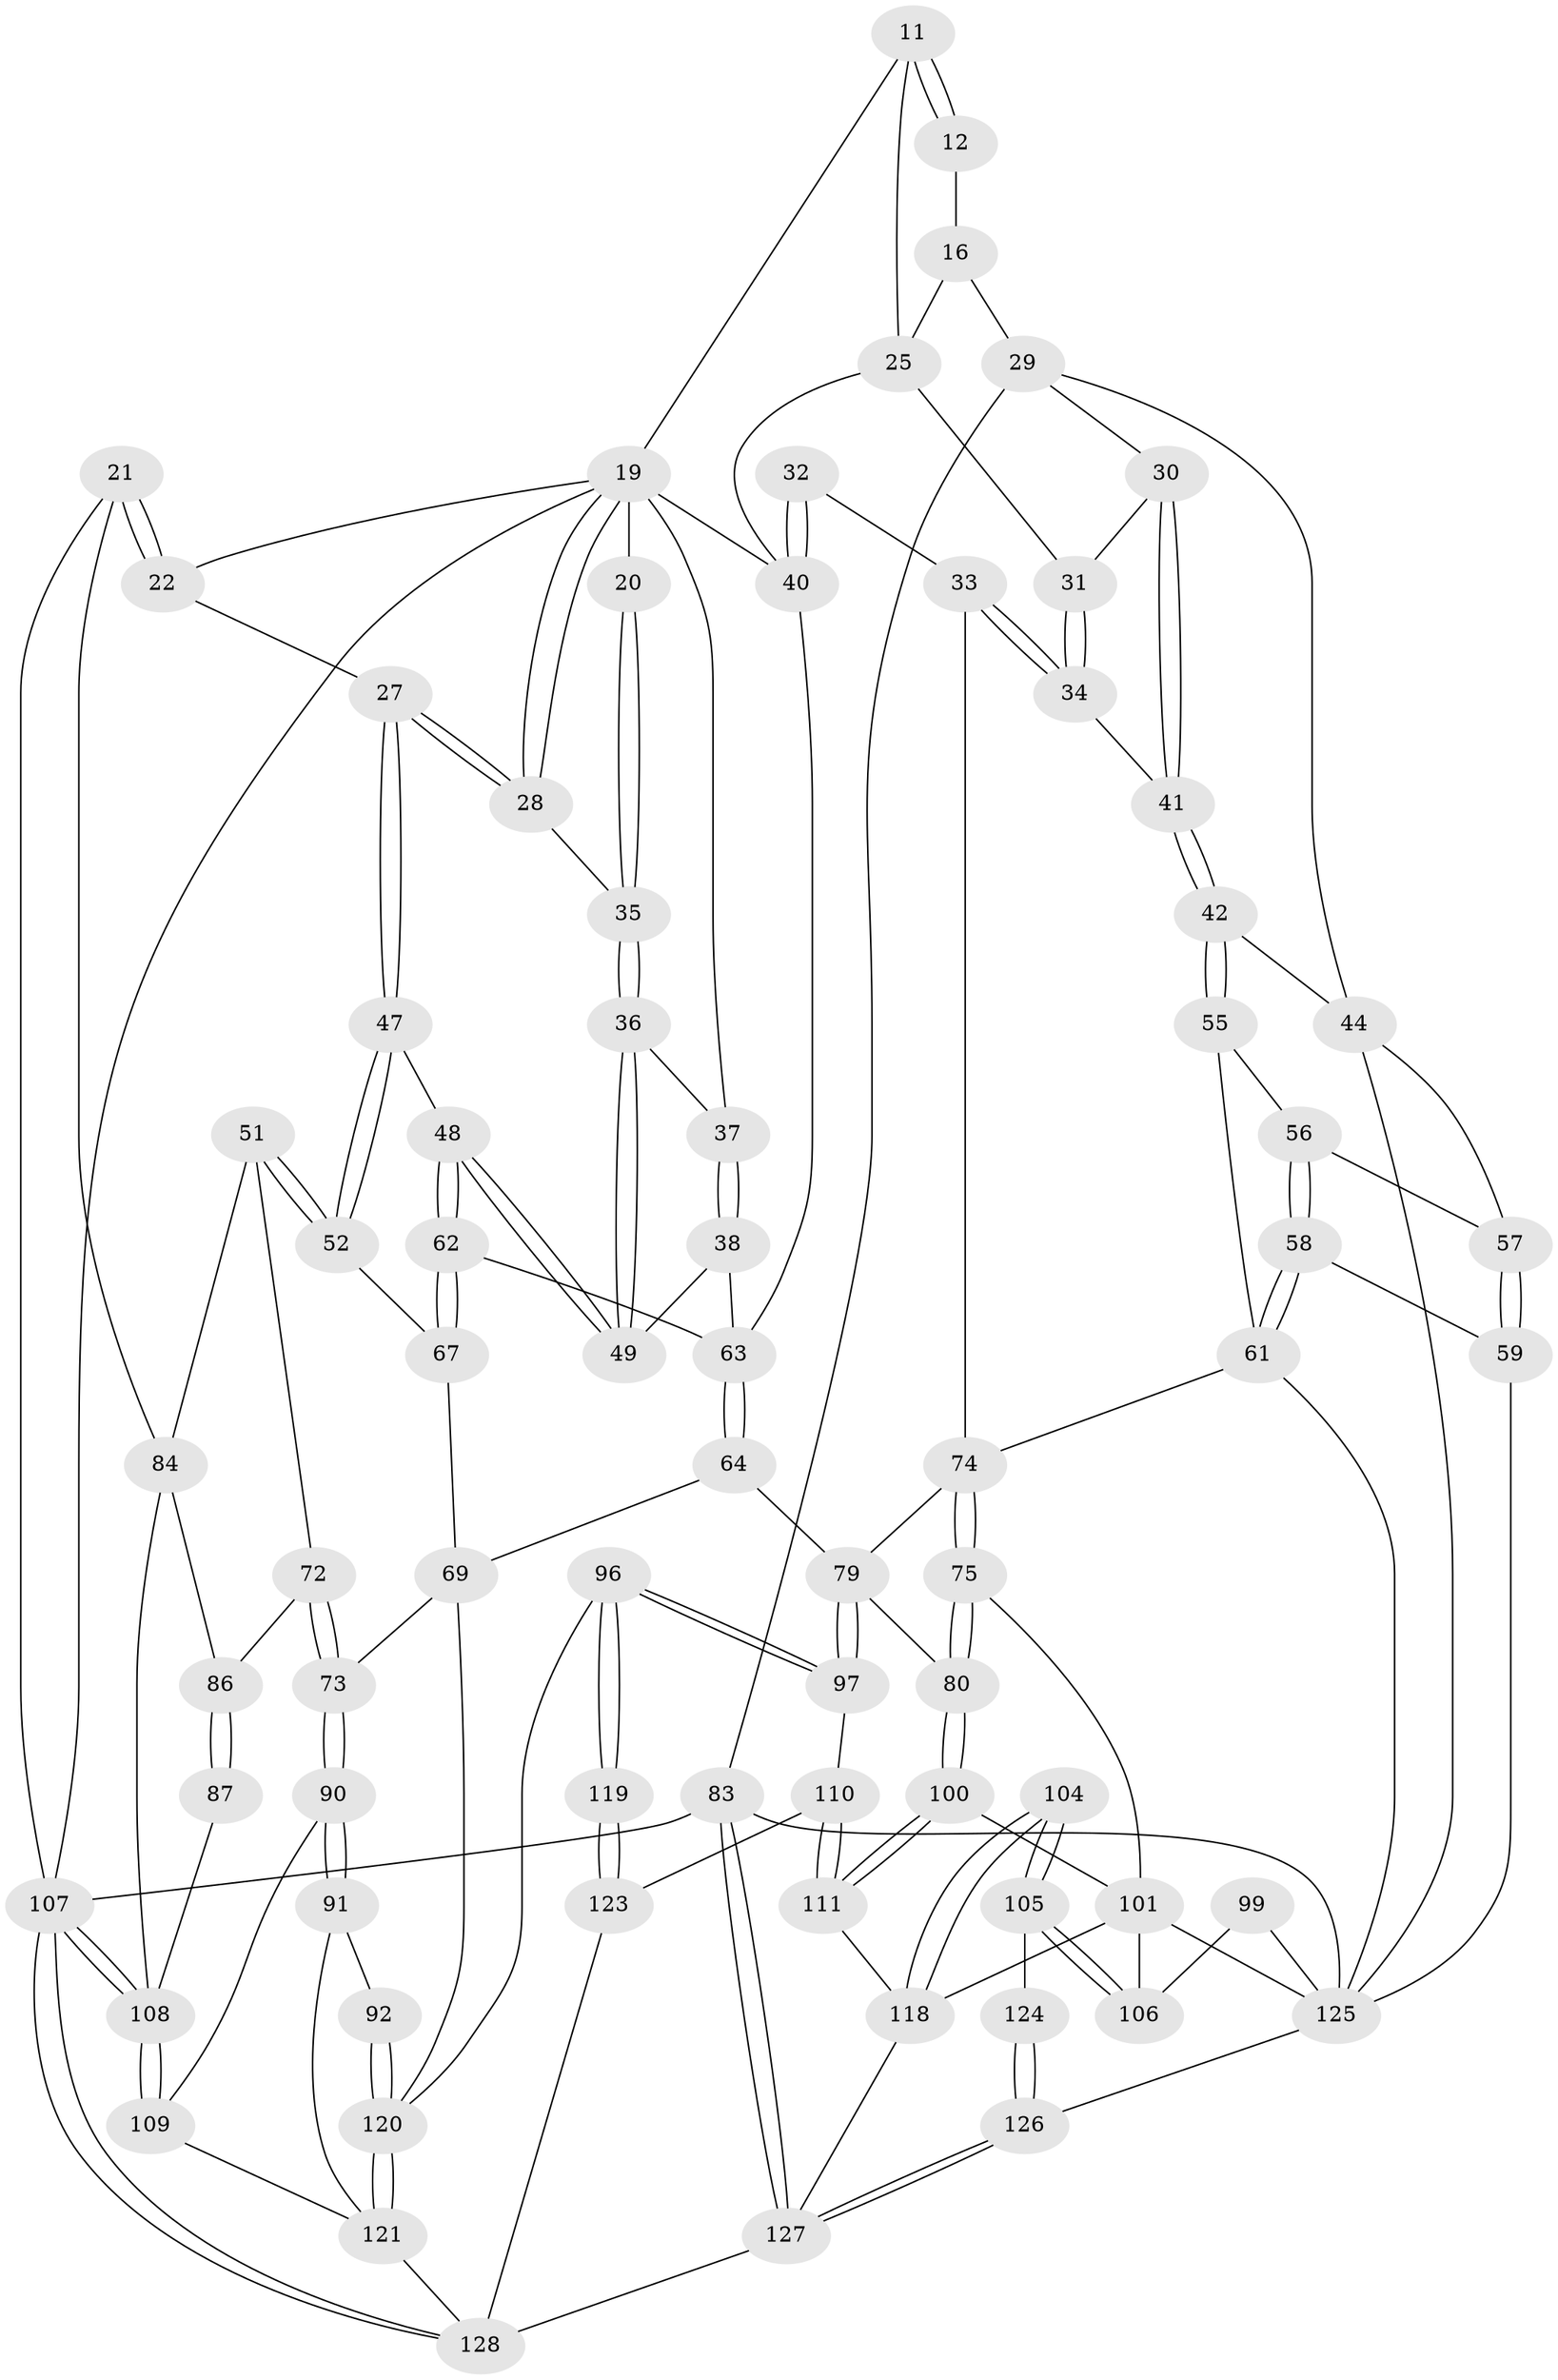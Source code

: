 // original degree distribution, {3: 0.03125, 4: 0.1875, 6: 0.203125, 5: 0.578125}
// Generated by graph-tools (version 1.1) at 2025/05/03/04/25 22:05:07]
// undirected, 76 vertices, 172 edges
graph export_dot {
graph [start="1"]
  node [color=gray90,style=filled];
  11 [pos="+0.3807443911496292+0.06620001157528405"];
  12 [pos="+0.3250609723358686+0"];
  16 [pos="+0.28400918862019003+0.05485240371904444",super="+7+8"];
  19 [pos="+0.8532413466049888+0",super="+18+15+10"];
  20 [pos="+0.6887908792368429+0.12423688153373233",super="+13"];
  21 [pos="+1+0.26805545256812446"];
  22 [pos="+0.9940235829588957+0.2552124818683227"];
  25 [pos="+0.26767802214834235+0.13195541220857535",super="+17"];
  27 [pos="+0.9113957900386895+0.25373138054532557"];
  28 [pos="+0.8891109659334585+0.23477081757831952"];
  29 [pos="+0.03546959457468468+0.05120341771867428",super="+6"];
  30 [pos="+0.14943578500685026+0.12797849355292495"];
  31 [pos="+0.25850234500593594+0.13429928400933636"];
  32 [pos="+0.41098471176697526+0.28715639405651694"];
  33 [pos="+0.32013750707495175+0.327318708780418"];
  34 [pos="+0.27847513219391234+0.3102360662154872"];
  35 [pos="+0.7943143503360236+0.23697399483219747"];
  36 [pos="+0.7399010081475905+0.2998210507518789"];
  37 [pos="+0.6640470611513599+0.2511446818684296"];
  38 [pos="+0.5940432781614613+0.33671934950874"];
  40 [pos="+0.4665961435840884+0.29368788985341493",super="+26+23+24"];
  41 [pos="+0.18604266710862913+0.30382022962459737"];
  42 [pos="+0.1736134339937704+0.3154281397416689"];
  44 [pos="+0+0.36339842289300023",super="+43"];
  47 [pos="+0.8846327380641513+0.3199650704959159"];
  48 [pos="+0.7580291698409382+0.3845847166768352"];
  49 [pos="+0.7379078458941081+0.3396991604913851"];
  51 [pos="+1+0.5430853776251057"];
  52 [pos="+0.910709075177795+0.4615931689452057"];
  55 [pos="+0.16772452404565702+0.3355158678195786"];
  56 [pos="+0.16729000052338727+0.33589868094050807"];
  57 [pos="+0.11437133447794741+0.36532347589820724"];
  58 [pos="+0.09674843182645494+0.47613879139412857"];
  59 [pos="+0.06776916444178822+0.46520102734131513"];
  61 [pos="+0.17450775278247616+0.5262163499407285",super="+60+54"];
  62 [pos="+0.7568381041252593+0.39532572415006756"];
  63 [pos="+0.52675503599468+0.3821358808674642",super="+39"];
  64 [pos="+0.5306656155885314+0.5748279699580772"];
  67 [pos="+0.7626255348733401+0.4442075868233657"];
  69 [pos="+0.5517887179331177+0.5803415304242654",super="+68"];
  72 [pos="+0.8912219964813801+0.6006993902658514"];
  73 [pos="+0.7508731955997835+0.6326180987286227"];
  74 [pos="+0.22277186195912457+0.5548584354877912",super="+66"];
  75 [pos="+0.21016182146596823+0.6862945754708909"];
  79 [pos="+0.47659541217012186+0.6497237704590418",super="+65"];
  80 [pos="+0.4193014474292884+0.7282406055072626"];
  83 [pos="+0+1",super="+5"];
  84 [pos="+1+0.6610949983343424",super="+50"];
  86 [pos="+0.8956256681880952+0.713431139402301",super="+85"];
  87 [pos="+0.8877660847563429+0.738762414740071"];
  90 [pos="+0.7796151408614785+0.7589763011837554"];
  91 [pos="+0.7348778420589148+0.8166476829185488"];
  92 [pos="+0.7238316639503107+0.8225234670815722"];
  96 [pos="+0.5797519913059669+0.8497116707438904"];
  97 [pos="+0.5759417704186899+0.8467218027368932"];
  99 [pos="+0.009075104004910104+0.6825070286065652",super="+98"];
  100 [pos="+0.4153555797804622+0.748006358589795"];
  101 [pos="+0.2676726851291035+0.8105599054716387",super="+76+77"];
  104 [pos="+0.2312792444606287+0.918946925667855"];
  105 [pos="+0.14840597188719443+0.8503069529030651"];
  106 [pos="+0.14524763215918898+0.8173900835351604",super="+102"];
  107 [pos="+1+1",super="+4"];
  108 [pos="+1+1",super="+94+88"];
  109 [pos="+1+1",super="+89"];
  110 [pos="+0.43737325731526633+0.8112203884426287"];
  111 [pos="+0.4193043648501366+0.7838568722740485"];
  118 [pos="+0.2678252153012571+1",super="+113+103"];
  119 [pos="+0.5490374453780408+0.8938405488508255"];
  120 [pos="+0.6741070370831702+0.8818912207942419",super="+95+93"];
  121 [pos="+0.6754439984560863+0.9219179364048595",super="+112"];
  123 [pos="+0.5540241678153649+0.9305732472082932",super="+115+114"];
  124 [pos="+0.114737624498769+0.8627705818621052"];
  125 [pos="+0.014724914506248899+0.8512082054109041",super="+82+81+78"];
  126 [pos="+0.07339215387425743+0.9428937128400573"];
  127 [pos="+0.03351788536641365+1",super="+117"];
  128 [pos="+0.7010452539524927+1",super="+116+122"];
  11 -- 12;
  11 -- 12;
  11 -- 19;
  11 -- 25;
  12 -- 16 [weight=2];
  16 -- 29;
  16 -- 25;
  19 -- 20 [weight=3];
  19 -- 28;
  19 -- 28;
  19 -- 22;
  19 -- 107;
  19 -- 40 [weight=2];
  19 -- 37;
  20 -- 35;
  20 -- 35;
  21 -- 22;
  21 -- 22;
  21 -- 107;
  21 -- 84;
  22 -- 27;
  25 -- 31;
  25 -- 40;
  27 -- 28;
  27 -- 28;
  27 -- 47;
  27 -- 47;
  28 -- 35;
  29 -- 30;
  29 -- 44;
  29 -- 83;
  30 -- 31;
  30 -- 41;
  30 -- 41;
  31 -- 34;
  31 -- 34;
  32 -- 33;
  32 -- 40 [weight=2];
  32 -- 40;
  33 -- 34;
  33 -- 34;
  33 -- 74;
  34 -- 41;
  35 -- 36;
  35 -- 36;
  36 -- 37;
  36 -- 49;
  36 -- 49;
  37 -- 38;
  37 -- 38;
  38 -- 49;
  38 -- 63;
  40 -- 63;
  41 -- 42;
  41 -- 42;
  42 -- 55;
  42 -- 55;
  42 -- 44;
  44 -- 57;
  44 -- 125;
  47 -- 48;
  47 -- 52;
  47 -- 52;
  48 -- 49;
  48 -- 49;
  48 -- 62;
  48 -- 62;
  51 -- 52;
  51 -- 52;
  51 -- 72;
  51 -- 84;
  52 -- 67;
  55 -- 56;
  55 -- 61;
  56 -- 57;
  56 -- 58;
  56 -- 58;
  57 -- 59;
  57 -- 59;
  58 -- 59;
  58 -- 61;
  58 -- 61;
  59 -- 125;
  61 -- 125;
  61 -- 74 [weight=2];
  62 -- 63;
  62 -- 67;
  62 -- 67;
  63 -- 64;
  63 -- 64;
  64 -- 69;
  64 -- 79;
  67 -- 69;
  69 -- 120;
  69 -- 73;
  72 -- 73;
  72 -- 73;
  72 -- 86;
  73 -- 90;
  73 -- 90;
  74 -- 75;
  74 -- 75;
  74 -- 79;
  75 -- 80;
  75 -- 80;
  75 -- 101;
  79 -- 80;
  79 -- 97;
  79 -- 97;
  80 -- 100;
  80 -- 100;
  83 -- 127;
  83 -- 127;
  83 -- 107 [weight=2];
  83 -- 125 [weight=2];
  84 -- 86;
  84 -- 108;
  86 -- 87 [weight=2];
  86 -- 87;
  87 -- 108;
  90 -- 91;
  90 -- 91;
  90 -- 109;
  91 -- 92;
  91 -- 121;
  92 -- 120 [weight=2];
  92 -- 120;
  96 -- 97;
  96 -- 97;
  96 -- 119;
  96 -- 119;
  96 -- 120;
  97 -- 110;
  99 -- 125 [weight=2];
  99 -- 106 [weight=2];
  100 -- 101;
  100 -- 111;
  100 -- 111;
  101 -- 118;
  101 -- 125;
  101 -- 106;
  104 -- 105;
  104 -- 105;
  104 -- 118 [weight=2];
  104 -- 118;
  105 -- 106;
  105 -- 106;
  105 -- 124;
  107 -- 108;
  107 -- 108;
  107 -- 128;
  107 -- 128;
  108 -- 109 [weight=2];
  108 -- 109;
  109 -- 121;
  110 -- 111;
  110 -- 111;
  110 -- 123;
  111 -- 118;
  118 -- 127;
  119 -- 123 [weight=2];
  119 -- 123;
  120 -- 121;
  120 -- 121;
  121 -- 128;
  123 -- 128 [weight=2];
  124 -- 126;
  124 -- 126;
  125 -- 126;
  126 -- 127;
  126 -- 127;
  127 -- 128;
}
